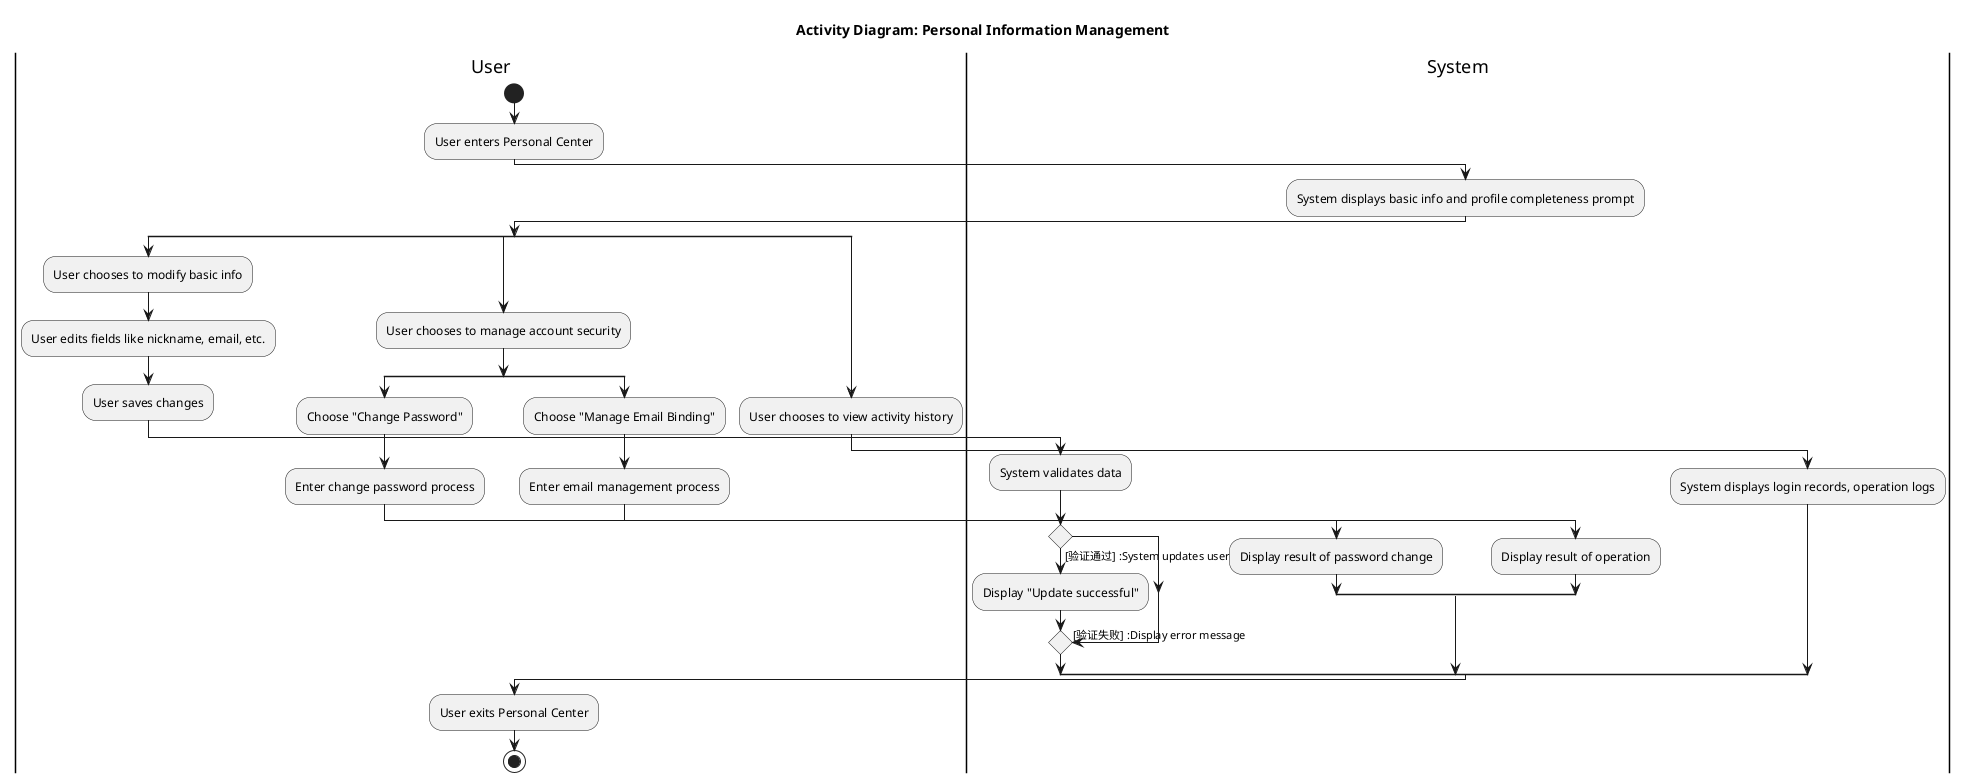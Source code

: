 @startuml
title Activity Diagram: Personal Information Management

|User|
start
:User enters Personal Center;

|System|
:System displays basic info and profile completeness prompt;

|User|
split
  :User chooses to modify basic info;
  :User edits fields like nickname, email, etc.;
  :User saves changes;
  
  |System|
  :System validates data;
  if () then
    ->[验证通过] :System updates user information;
    :Display "Update successful";
  else
    ->[验证失败] :Display error message;
  endif
  
|User|
split again
  :User chooses to manage account security;
  split
    :Choose "Change Password";
    :Enter change password process;
    
    |System|
    :Display result of password change;
    
  |User|
  split again
    :Choose "Manage Email Binding";
    :Enter email management process;
    
    |System|
    :Display result of operation;
  endsplit
  
|User|
split again
  :User chooses to view activity history;
  
  |System|
  :System displays login records, operation logs;
endsplit

|User|
:User exits Personal Center;
stop

@enduml